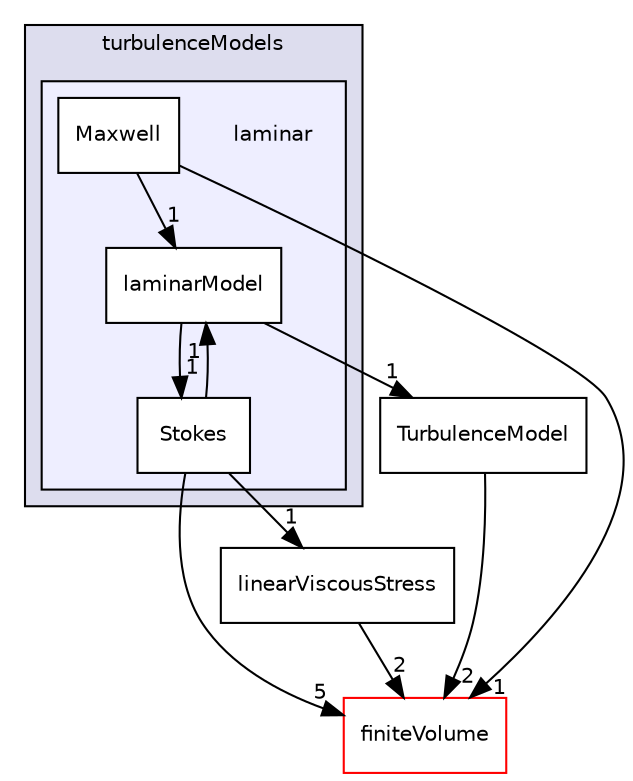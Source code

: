 digraph "src/TurbulenceModels/turbulenceModels/laminar" {
  bgcolor=transparent;
  compound=true
  node [ fontsize="10", fontname="Helvetica"];
  edge [ labelfontsize="10", labelfontname="Helvetica"];
  subgraph clusterdir_a3dc37bcacf99bb6122ed819dac99f09 {
    graph [ bgcolor="#ddddee", pencolor="black", label="turbulenceModels" fontname="Helvetica", fontsize="10", URL="dir_a3dc37bcacf99bb6122ed819dac99f09.html"]
  subgraph clusterdir_ed53039aa445a8005a2a7b1a43c7904d {
    graph [ bgcolor="#eeeeff", pencolor="black", label="" URL="dir_ed53039aa445a8005a2a7b1a43c7904d.html"];
    dir_ed53039aa445a8005a2a7b1a43c7904d [shape=plaintext label="laminar"];
    dir_6de2f4e401c036f5ee61e389e7ad7f69 [shape=box label="laminarModel" color="black" fillcolor="white" style="filled" URL="dir_6de2f4e401c036f5ee61e389e7ad7f69.html"];
    dir_9b55e53b2527ea851c7e49b6262543eb [shape=box label="Maxwell" color="black" fillcolor="white" style="filled" URL="dir_9b55e53b2527ea851c7e49b6262543eb.html"];
    dir_2845310fcda78ba131b0efe199a7c1d4 [shape=box label="Stokes" color="black" fillcolor="white" style="filled" URL="dir_2845310fcda78ba131b0efe199a7c1d4.html"];
  }
  }
  dir_9bd15774b555cf7259a6fa18f99fe99b [shape=box label="finiteVolume" color="red" URL="dir_9bd15774b555cf7259a6fa18f99fe99b.html"];
  dir_f4ac237440903b58b2b7b64b0e39044f [shape=box label="TurbulenceModel" URL="dir_f4ac237440903b58b2b7b64b0e39044f.html"];
  dir_99ef1563f00ecf6cdfecfeb625e8133a [shape=box label="linearViscousStress" URL="dir_99ef1563f00ecf6cdfecfeb625e8133a.html"];
  dir_6de2f4e401c036f5ee61e389e7ad7f69->dir_f4ac237440903b58b2b7b64b0e39044f [headlabel="1", labeldistance=1.5 headhref="dir_003127_003180.html"];
  dir_6de2f4e401c036f5ee61e389e7ad7f69->dir_2845310fcda78ba131b0efe199a7c1d4 [headlabel="1", labeldistance=1.5 headhref="dir_003127_003129.html"];
  dir_f4ac237440903b58b2b7b64b0e39044f->dir_9bd15774b555cf7259a6fa18f99fe99b [headlabel="2", labeldistance=1.5 headhref="dir_003180_000867.html"];
  dir_99ef1563f00ecf6cdfecfeb625e8133a->dir_9bd15774b555cf7259a6fa18f99fe99b [headlabel="2", labeldistance=1.5 headhref="dir_003156_000867.html"];
  dir_9b55e53b2527ea851c7e49b6262543eb->dir_9bd15774b555cf7259a6fa18f99fe99b [headlabel="1", labeldistance=1.5 headhref="dir_003128_000867.html"];
  dir_9b55e53b2527ea851c7e49b6262543eb->dir_6de2f4e401c036f5ee61e389e7ad7f69 [headlabel="1", labeldistance=1.5 headhref="dir_003128_003127.html"];
  dir_2845310fcda78ba131b0efe199a7c1d4->dir_9bd15774b555cf7259a6fa18f99fe99b [headlabel="5", labeldistance=1.5 headhref="dir_003129_000867.html"];
  dir_2845310fcda78ba131b0efe199a7c1d4->dir_6de2f4e401c036f5ee61e389e7ad7f69 [headlabel="1", labeldistance=1.5 headhref="dir_003129_003127.html"];
  dir_2845310fcda78ba131b0efe199a7c1d4->dir_99ef1563f00ecf6cdfecfeb625e8133a [headlabel="1", labeldistance=1.5 headhref="dir_003129_003156.html"];
}
